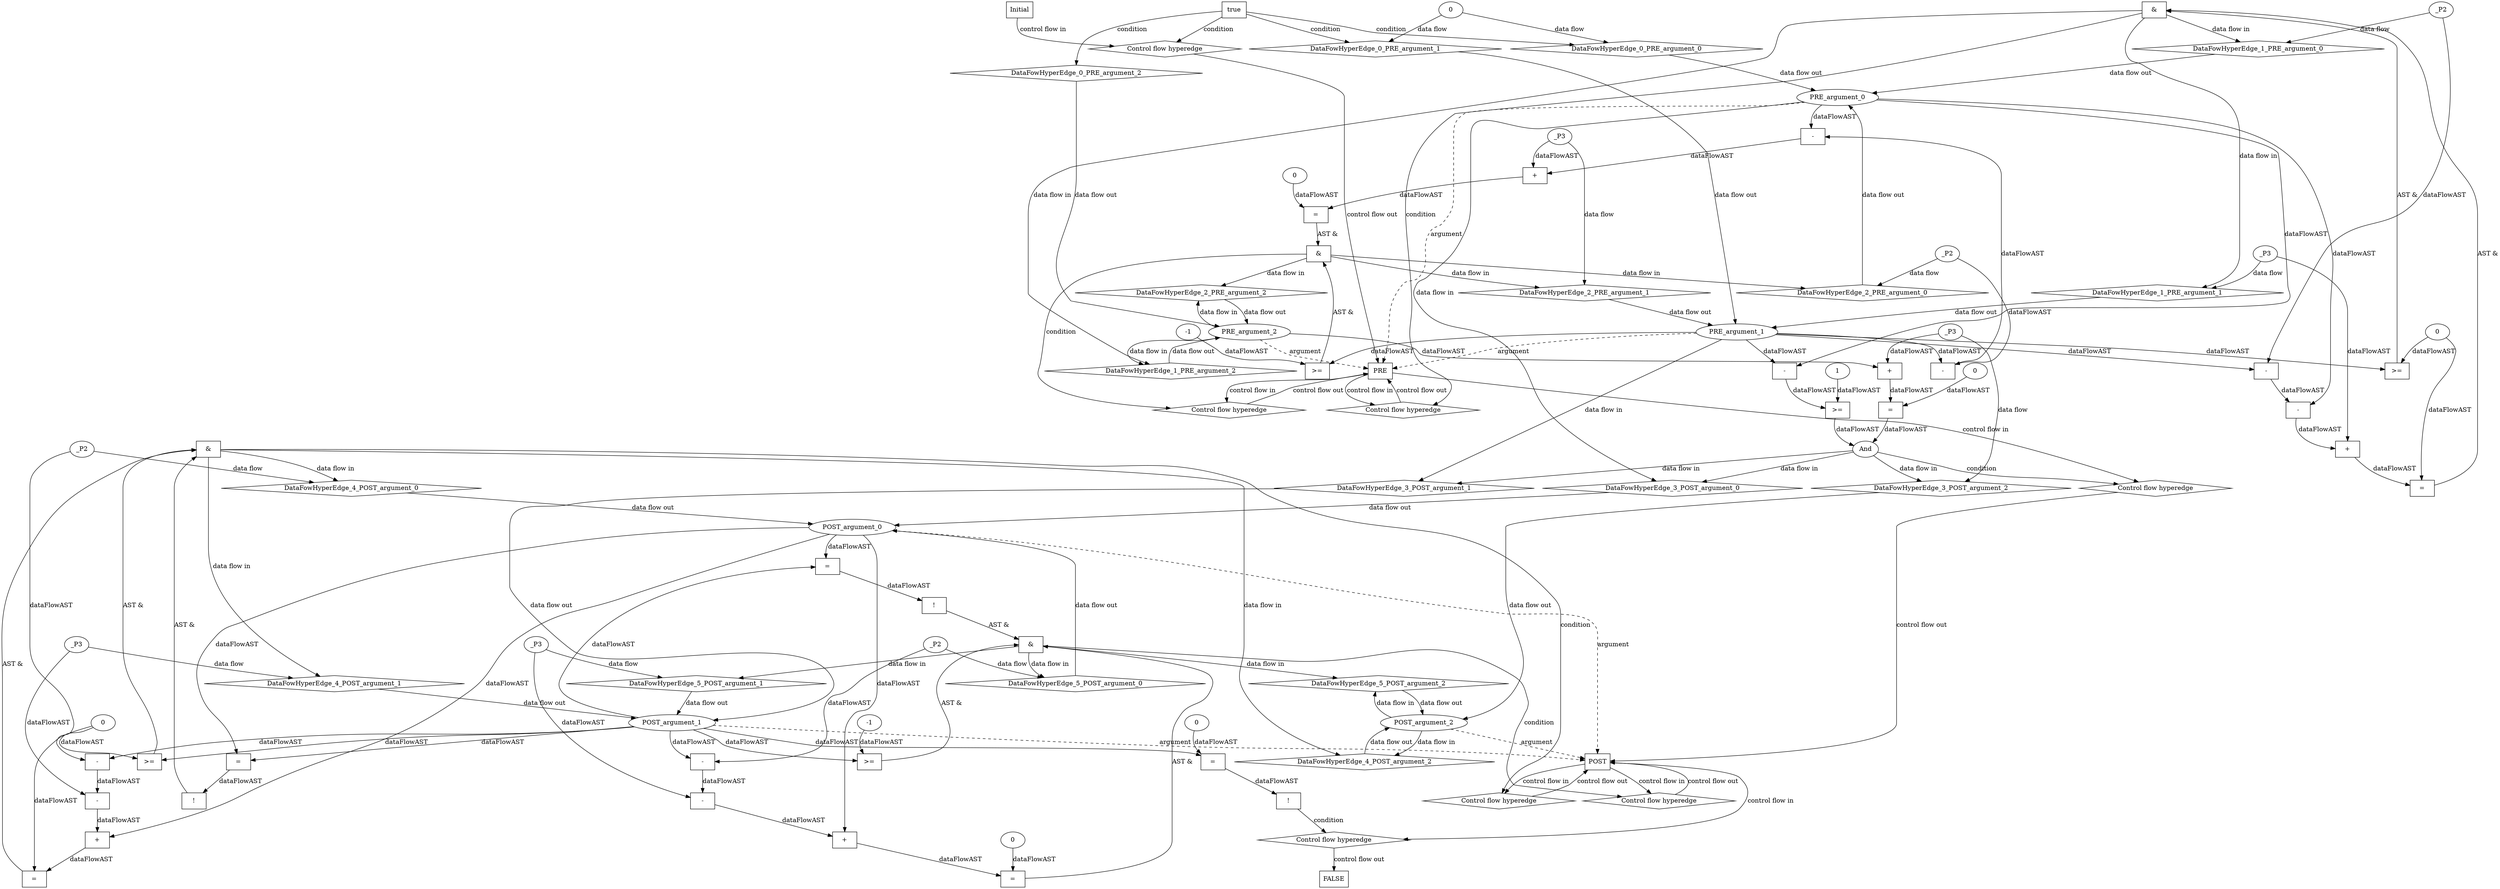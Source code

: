 digraph dag {
"POST" [label="POST" nodeName="POST" class=cfn  shape="rect"];
"PRE" [label="PRE" nodeName="PRE" class=cfn  shape="rect"];
FALSE [label="FALSE" nodeName=FALSE class=cfn  shape="rect"];
Initial [label="Initial" nodeName=Initial class=cfn  shape="rect"];
ControlFowHyperEdge_0 [label="Control flow hyperedge" nodeName=ControlFowHyperEdge_0 class=controlFlowHyperEdge shape="diamond"];
"Initial" -> ControlFowHyperEdge_0 [label="control flow in"]
ControlFowHyperEdge_0 -> "PRE" [label="control flow out"]
ControlFowHyperEdge_1 [label="Control flow hyperedge" nodeName=ControlFowHyperEdge_1 class=controlFlowHyperEdge shape="diamond"];
"PRE" -> ControlFowHyperEdge_1 [label="control flow in"]
ControlFowHyperEdge_1 -> "PRE" [label="control flow out"]
ControlFowHyperEdge_2 [label="Control flow hyperedge" nodeName=ControlFowHyperEdge_2 class=controlFlowHyperEdge shape="diamond"];
"PRE" -> ControlFowHyperEdge_2 [label="control flow in"]
ControlFowHyperEdge_2 -> "PRE" [label="control flow out"]
ControlFowHyperEdge_3 [label="Control flow hyperedge" nodeName=ControlFowHyperEdge_3 class=controlFlowHyperEdge shape="diamond"];
"PRE" -> ControlFowHyperEdge_3 [label="control flow in"]
ControlFowHyperEdge_3 -> "POST" [label="control flow out"]
ControlFowHyperEdge_4 [label="Control flow hyperedge" nodeName=ControlFowHyperEdge_4 class=controlFlowHyperEdge shape="diamond"];
"POST" -> ControlFowHyperEdge_4 [label="control flow in"]
ControlFowHyperEdge_4 -> "POST" [label="control flow out"]
ControlFowHyperEdge_5 [label="Control flow hyperedge" nodeName=ControlFowHyperEdge_5 class=controlFlowHyperEdge shape="diamond"];
"POST" -> ControlFowHyperEdge_5 [label="control flow in"]
ControlFowHyperEdge_5 -> "POST" [label="control flow out"]
ControlFowHyperEdge_6 [label="Control flow hyperedge" nodeName=ControlFowHyperEdge_6 class=controlFlowHyperEdge shape="diamond"];
"POST" -> ControlFowHyperEdge_6 [label="control flow in"]
ControlFowHyperEdge_6 -> "FALSE" [label="control flow out"]
"PRE_argument_0" [label="PRE_argument_0" nodeName=argument0 class=argument  head="PRE" shape="oval"];
"PRE_argument_0" -> "PRE"[label="argument" style="dashed"]
"PRE_argument_1" [label="PRE_argument_1" nodeName=argument1 class=argument  head="PRE" shape="oval"];
"PRE_argument_1" -> "PRE"[label="argument" style="dashed"]
"PRE_argument_2" [label="PRE_argument_2" nodeName=argument2 class=argument  head="PRE" shape="oval"];
"PRE_argument_2" -> "PRE"[label="argument" style="dashed"]
"POST_argument_0" [label="POST_argument_0" nodeName=argument0 class=argument  head="POST" shape="oval"];
"POST_argument_0" -> "POST"[label="argument" style="dashed"]
"POST_argument_1" [label="POST_argument_1" nodeName=argument1 class=argument  head="POST" shape="oval"];
"POST_argument_1" -> "POST"[label="argument" style="dashed"]
"POST_argument_2" [label="POST_argument_2" nodeName=argument2 class=argument  head="POST" shape="oval"];
"POST_argument_2" -> "POST"[label="argument" style="dashed"]

"true_0" [label="true" nodeName="true_0" class=true shape="rect"];
"true_0" -> "ControlFowHyperEdge_0" [label="condition"];
"xxxPRE___Initial_0xxxdataFlow_0_node_0" [label="0" nodeName="xxxPRE___Initial_0xxxdataFlow_0_node_0" class=Literal ];

"xxxPRE___Initial_0xxxdataFlow_0_node_0" -> "DataFowHyperEdge_0_PRE_argument_0" [label="data flow"];

"xxxPRE___Initial_0xxxdataFlow_0_node_0" -> "DataFowHyperEdge_0_PRE_argument_1" [label="data flow"];
"xxxPRE___PRE_1xxx_and" [label="&" nodeName="xxxPRE___PRE_1xxx_and" class=Operator shape="rect"];
"xxxPRE___PRE_1xxxguard_0_node_0" [label=">=" nodeName="xxxPRE___PRE_1xxxguard_0_node_0" class=Operator  shape="rect"];
"xxxPRE___PRE_1xxxguard_0_node_2" [label="0" nodeName="xxxPRE___PRE_1xxxguard_0_node_2" class=Literal ];
"PRE_argument_1" -> "xxxPRE___PRE_1xxxguard_0_node_0"[label="dataFlowAST"]
"xxxPRE___PRE_1xxxguard_0_node_2" -> "xxxPRE___PRE_1xxxguard_0_node_0"[label="dataFlowAST"]

"xxxPRE___PRE_1xxxguard_0_node_0" -> "xxxPRE___PRE_1xxx_and" [label="AST &"];
"xxxPRE___PRE_1xxxguard1_node_0" [label="=" nodeName="xxxPRE___PRE_1xxxguard1_node_0" class=Operator  shape="rect"];
"xxxPRE___PRE_1xxxguard1_node_1" [label="+" nodeName="xxxPRE___PRE_1xxxguard1_node_1" class= Operator shape="rect"];
"xxxPRE___PRE_1xxxguard1_node_3" [label="-" nodeName="xxxPRE___PRE_1xxxguard1_node_3" class= Operator shape="rect"];
"xxxPRE___PRE_1xxxguard1_node_4" [label="-" nodeName="xxxPRE___PRE_1xxxguard1_node_4" class= Operator shape="rect"];
"xxxPRE___PRE_1xxxguard1_node_1" -> "xxxPRE___PRE_1xxxguard1_node_0"[label="dataFlowAST"]
"xxxPRE___PRE_1xxxguard_0_node_2" -> "xxxPRE___PRE_1xxxguard1_node_0"[label="dataFlowAST"]
"xxxPRE___PRE_1xxxdataFlow1_node_0" -> "xxxPRE___PRE_1xxxguard1_node_1"[label="dataFlowAST"]
"xxxPRE___PRE_1xxxguard1_node_3" -> "xxxPRE___PRE_1xxxguard1_node_1"[label="dataFlowAST"]
"xxxPRE___PRE_1xxxguard1_node_4" -> "xxxPRE___PRE_1xxxguard1_node_3"[label="dataFlowAST"]
"PRE_argument_0" -> "xxxPRE___PRE_1xxxguard1_node_3"[label="dataFlowAST"]
"xxxPRE___PRE_1xxxdataFlow_0_node_0" -> "xxxPRE___PRE_1xxxguard1_node_4"[label="dataFlowAST"]
"PRE_argument_1" -> "xxxPRE___PRE_1xxxguard1_node_4"[label="dataFlowAST"]

"xxxPRE___PRE_1xxxguard1_node_0" -> "xxxPRE___PRE_1xxx_and" [label="AST &"];
"xxxPRE___PRE_1xxx_and" -> "ControlFowHyperEdge_1" [label="condition"];
"xxxPRE___PRE_1xxxdataFlow_0_node_0" [label="_P2" nodeName="xxxPRE___PRE_1xxxdataFlow_0_node_0" class=Constant ];

"xxxPRE___PRE_1xxxdataFlow_0_node_0" -> "DataFowHyperEdge_1_PRE_argument_0" [label="data flow"];
"xxxPRE___PRE_1xxxdataFlow1_node_0" [label="_P3" nodeName="xxxPRE___PRE_1xxxdataFlow1_node_0" class=Constant ];

"xxxPRE___PRE_1xxxdataFlow1_node_0" -> "DataFowHyperEdge_1_PRE_argument_1" [label="data flow"];
"xxxPRE___PRE_2xxx_and" [label="&" nodeName="xxxPRE___PRE_2xxx_and" class=Operator shape="rect"];
"xxxPRE___PRE_2xxxguard_0_node_0" [label=">=" nodeName="xxxPRE___PRE_2xxxguard_0_node_0" class=Operator  shape="rect"];
"xxxPRE___PRE_2xxxguard_0_node_1" [label="-1" nodeName="xxxPRE___PRE_2xxxguard_0_node_1" class=Literal ];
"xxxPRE___PRE_2xxxguard_0_node_1" -> "xxxPRE___PRE_2xxxguard_0_node_0"[label="dataFlowAST"]
"PRE_argument_1" -> "xxxPRE___PRE_2xxxguard_0_node_0"[label="dataFlowAST"]

"xxxPRE___PRE_2xxxguard_0_node_0" -> "xxxPRE___PRE_2xxx_and" [label="AST &"];
"xxxPRE___PRE_2xxxguard1_node_0" [label="=" nodeName="xxxPRE___PRE_2xxxguard1_node_0" class=Operator  shape="rect"];
"xxxPRE___PRE_2xxxguard1_node_1" [label="+" nodeName="xxxPRE___PRE_2xxxguard1_node_1" class= Operator shape="rect"];
"xxxPRE___PRE_2xxxguard1_node_3" [label="-" nodeName="xxxPRE___PRE_2xxxguard1_node_3" class= Operator shape="rect"];
"xxxPRE___PRE_2xxxguard1_node_4" [label="-" nodeName="xxxPRE___PRE_2xxxguard1_node_4" class= Operator shape="rect"];
"xxxPRE___PRE_2xxxguard1_node_8" [label="0" nodeName="xxxPRE___PRE_2xxxguard1_node_8" class=Literal ];
"xxxPRE___PRE_2xxxguard1_node_1" -> "xxxPRE___PRE_2xxxguard1_node_0"[label="dataFlowAST"]
"xxxPRE___PRE_2xxxguard1_node_8" -> "xxxPRE___PRE_2xxxguard1_node_0"[label="dataFlowAST"]
"xxxPRE___PRE_2xxxdataFlow1_node_0" -> "xxxPRE___PRE_2xxxguard1_node_1"[label="dataFlowAST"]
"xxxPRE___PRE_2xxxguard1_node_3" -> "xxxPRE___PRE_2xxxguard1_node_1"[label="dataFlowAST"]
"xxxPRE___PRE_2xxxguard1_node_4" -> "xxxPRE___PRE_2xxxguard1_node_3"[label="dataFlowAST"]
"PRE_argument_0" -> "xxxPRE___PRE_2xxxguard1_node_3"[label="dataFlowAST"]
"xxxPRE___PRE_2xxxdataFlow_0_node_0" -> "xxxPRE___PRE_2xxxguard1_node_4"[label="dataFlowAST"]
"PRE_argument_1" -> "xxxPRE___PRE_2xxxguard1_node_4"[label="dataFlowAST"]

"xxxPRE___PRE_2xxxguard1_node_0" -> "xxxPRE___PRE_2xxx_and" [label="AST &"];
"xxxPRE___PRE_2xxx_and" -> "ControlFowHyperEdge_2" [label="condition"];
"xxxPRE___PRE_2xxxdataFlow_0_node_0" [label="_P2" nodeName="xxxPRE___PRE_2xxxdataFlow_0_node_0" class=Constant ];

"xxxPRE___PRE_2xxxdataFlow_0_node_0" -> "DataFowHyperEdge_2_PRE_argument_0" [label="data flow"];
"xxxPRE___PRE_2xxxdataFlow1_node_0" [label="_P3" nodeName="xxxPRE___PRE_2xxxdataFlow1_node_0" class=Constant ];

"xxxPRE___PRE_2xxxdataFlow1_node_0" -> "DataFowHyperEdge_2_PRE_argument_1" [label="data flow"];
"xxxPOST___PRE_3xxxguard_0_node_0" [label="And" nodeName="xxxPOST___PRE_3xxxguard_0_node_0" class=Operator ];
"xxxPOST___PRE_3xxxguard_0_node_1" [label="=" nodeName="xxxPOST___PRE_3xxxguard_0_node_1" class=Operator  shape="rect"];
"xxxPOST___PRE_3xxxguard_0_node_2" [label="+" nodeName="xxxPOST___PRE_3xxxguard_0_node_2" class= Operator shape="rect"];
"xxxPOST___PRE_3xxxguard_0_node_5" [label="0" nodeName="xxxPOST___PRE_3xxxguard_0_node_5" class=Literal ];
"xxxPOST___PRE_3xxxguard_0_node_6" [label=">=" nodeName="xxxPOST___PRE_3xxxguard_0_node_6" class=Operator  shape="rect"];
"xxxPOST___PRE_3xxxguard_0_node_7" [label="-" nodeName="xxxPOST___PRE_3xxxguard_0_node_7" class= Operator shape="rect"];
"xxxPOST___PRE_3xxxguard_0_node_10" [label="1" nodeName="xxxPOST___PRE_3xxxguard_0_node_10" class=Literal ];
"xxxPOST___PRE_3xxxguard_0_node_1" -> "xxxPOST___PRE_3xxxguard_0_node_0"[label="dataFlowAST"]
"xxxPOST___PRE_3xxxguard_0_node_6" -> "xxxPOST___PRE_3xxxguard_0_node_0"[label="dataFlowAST"]
"xxxPOST___PRE_3xxxguard_0_node_2" -> "xxxPOST___PRE_3xxxguard_0_node_1"[label="dataFlowAST"]
"xxxPOST___PRE_3xxxguard_0_node_5" -> "xxxPOST___PRE_3xxxguard_0_node_1"[label="dataFlowAST"]
"xxxPOST___PRE_3xxxdataFlow_0_node_0" -> "xxxPOST___PRE_3xxxguard_0_node_2"[label="dataFlowAST"]
"PRE_argument_2" -> "xxxPOST___PRE_3xxxguard_0_node_2"[label="dataFlowAST"]
"xxxPOST___PRE_3xxxguard_0_node_7" -> "xxxPOST___PRE_3xxxguard_0_node_6"[label="dataFlowAST"]
"xxxPOST___PRE_3xxxguard_0_node_10" -> "xxxPOST___PRE_3xxxguard_0_node_6"[label="dataFlowAST"]
"PRE_argument_1" -> "xxxPOST___PRE_3xxxguard_0_node_7"[label="dataFlowAST"]
"PRE_argument_0" -> "xxxPOST___PRE_3xxxguard_0_node_7"[label="dataFlowAST"]

"xxxPOST___PRE_3xxxguard_0_node_0" -> "ControlFowHyperEdge_3" [label="condition"];
"xxxPOST___PRE_3xxxdataFlow_0_node_0" [label="_P3" nodeName="xxxPOST___PRE_3xxxdataFlow_0_node_0" class=Constant ];

"xxxPOST___PRE_3xxxdataFlow_0_node_0" -> "DataFowHyperEdge_3_POST_argument_2" [label="data flow"];
"xxxPOST___POST_4xxx_and" [label="&" nodeName="xxxPOST___POST_4xxx_and" class=Operator shape="rect"];
"xxxPOST___POST_4xxxguard_0_node_0" [label="!" nodeName="xxxPOST___POST_4xxxguard_0_node_0" class=Operator shape="rect"];
"xxxPOST___POST_4xxxguard_0_node_1" [label="=" nodeName="xxxPOST___POST_4xxxguard_0_node_1" class=Operator  shape="rect"];
"xxxPOST___POST_4xxxguard_0_node_1" -> "xxxPOST___POST_4xxxguard_0_node_0"[label="dataFlowAST"]
"POST_argument_0" -> "xxxPOST___POST_4xxxguard_0_node_1"[label="dataFlowAST"]
"POST_argument_1" -> "xxxPOST___POST_4xxxguard_0_node_1"[label="dataFlowAST"]

"xxxPOST___POST_4xxxguard_0_node_0" -> "xxxPOST___POST_4xxx_and" [label="AST &"];
"xxxPOST___POST_4xxxguard1_node_0" [label=">=" nodeName="xxxPOST___POST_4xxxguard1_node_0" class=Operator  shape="rect"];
"xxxPOST___POST_4xxxguard1_node_2" [label="0" nodeName="xxxPOST___POST_4xxxguard1_node_2" class=Literal ];
"POST_argument_1" -> "xxxPOST___POST_4xxxguard1_node_0"[label="dataFlowAST"]
"xxxPOST___POST_4xxxguard1_node_2" -> "xxxPOST___POST_4xxxguard1_node_0"[label="dataFlowAST"]

"xxxPOST___POST_4xxxguard1_node_0" -> "xxxPOST___POST_4xxx_and" [label="AST &"];
"xxxPOST___POST_4xxxguard2_node_0" [label="=" nodeName="xxxPOST___POST_4xxxguard2_node_0" class=Operator  shape="rect"];
"xxxPOST___POST_4xxxguard2_node_1" [label="+" nodeName="xxxPOST___POST_4xxxguard2_node_1" class= Operator shape="rect"];
"xxxPOST___POST_4xxxguard2_node_3" [label="-" nodeName="xxxPOST___POST_4xxxguard2_node_3" class= Operator shape="rect"];
"xxxPOST___POST_4xxxguard2_node_4" [label="-" nodeName="xxxPOST___POST_4xxxguard2_node_4" class= Operator shape="rect"];
"xxxPOST___POST_4xxxguard2_node_1" -> "xxxPOST___POST_4xxxguard2_node_0"[label="dataFlowAST"]
"xxxPOST___POST_4xxxguard1_node_2" -> "xxxPOST___POST_4xxxguard2_node_0"[label="dataFlowAST"]
"POST_argument_0" -> "xxxPOST___POST_4xxxguard2_node_1"[label="dataFlowAST"]
"xxxPOST___POST_4xxxguard2_node_3" -> "xxxPOST___POST_4xxxguard2_node_1"[label="dataFlowAST"]
"xxxPOST___POST_4xxxguard2_node_4" -> "xxxPOST___POST_4xxxguard2_node_3"[label="dataFlowAST"]
"xxxPOST___POST_4xxxdataFlow1_node_0" -> "xxxPOST___POST_4xxxguard2_node_3"[label="dataFlowAST"]
"POST_argument_1" -> "xxxPOST___POST_4xxxguard2_node_4"[label="dataFlowAST"]
"xxxPOST___POST_4xxxdataFlow_0_node_0" -> "xxxPOST___POST_4xxxguard2_node_4"[label="dataFlowAST"]

"xxxPOST___POST_4xxxguard2_node_0" -> "xxxPOST___POST_4xxx_and" [label="AST &"];
"xxxPOST___POST_4xxx_and" -> "ControlFowHyperEdge_4" [label="condition"];
"xxxPOST___POST_4xxxdataFlow_0_node_0" [label="_P2" nodeName="xxxPOST___POST_4xxxdataFlow_0_node_0" class=Constant ];

"xxxPOST___POST_4xxxdataFlow_0_node_0" -> "DataFowHyperEdge_4_POST_argument_0" [label="data flow"];
"xxxPOST___POST_4xxxdataFlow1_node_0" [label="_P3" nodeName="xxxPOST___POST_4xxxdataFlow1_node_0" class=Constant ];

"xxxPOST___POST_4xxxdataFlow1_node_0" -> "DataFowHyperEdge_4_POST_argument_1" [label="data flow"];
"xxxPOST___POST_5xxx_and" [label="&" nodeName="xxxPOST___POST_5xxx_and" class=Operator shape="rect"];
"xxxPOST___POST_5xxxguard_0_node_0" [label="!" nodeName="xxxPOST___POST_5xxxguard_0_node_0" class=Operator shape="rect"];
"xxxPOST___POST_5xxxguard_0_node_1" [label="=" nodeName="xxxPOST___POST_5xxxguard_0_node_1" class=Operator  shape="rect"];
"xxxPOST___POST_5xxxguard_0_node_1" -> "xxxPOST___POST_5xxxguard_0_node_0"[label="dataFlowAST"]
"POST_argument_0" -> "xxxPOST___POST_5xxxguard_0_node_1"[label="dataFlowAST"]
"POST_argument_1" -> "xxxPOST___POST_5xxxguard_0_node_1"[label="dataFlowAST"]

"xxxPOST___POST_5xxxguard_0_node_0" -> "xxxPOST___POST_5xxx_and" [label="AST &"];
"xxxPOST___POST_5xxxguard1_node_0" [label=">=" nodeName="xxxPOST___POST_5xxxguard1_node_0" class=Operator  shape="rect"];
"xxxPOST___POST_5xxxguard1_node_1" [label="-1" nodeName="xxxPOST___POST_5xxxguard1_node_1" class=Literal ];
"xxxPOST___POST_5xxxguard1_node_1" -> "xxxPOST___POST_5xxxguard1_node_0"[label="dataFlowAST"]
"POST_argument_1" -> "xxxPOST___POST_5xxxguard1_node_0"[label="dataFlowAST"]

"xxxPOST___POST_5xxxguard1_node_0" -> "xxxPOST___POST_5xxx_and" [label="AST &"];
"xxxPOST___POST_5xxxguard2_node_0" [label="=" nodeName="xxxPOST___POST_5xxxguard2_node_0" class=Operator  shape="rect"];
"xxxPOST___POST_5xxxguard2_node_1" [label="+" nodeName="xxxPOST___POST_5xxxguard2_node_1" class= Operator shape="rect"];
"xxxPOST___POST_5xxxguard2_node_3" [label="-" nodeName="xxxPOST___POST_5xxxguard2_node_3" class= Operator shape="rect"];
"xxxPOST___POST_5xxxguard2_node_4" [label="-" nodeName="xxxPOST___POST_5xxxguard2_node_4" class= Operator shape="rect"];
"xxxPOST___POST_5xxxguard2_node_8" [label="0" nodeName="xxxPOST___POST_5xxxguard2_node_8" class=Literal ];
"xxxPOST___POST_5xxxguard2_node_1" -> "xxxPOST___POST_5xxxguard2_node_0"[label="dataFlowAST"]
"xxxPOST___POST_5xxxguard2_node_8" -> "xxxPOST___POST_5xxxguard2_node_0"[label="dataFlowAST"]
"POST_argument_0" -> "xxxPOST___POST_5xxxguard2_node_1"[label="dataFlowAST"]
"xxxPOST___POST_5xxxguard2_node_3" -> "xxxPOST___POST_5xxxguard2_node_1"[label="dataFlowAST"]
"xxxPOST___POST_5xxxguard2_node_4" -> "xxxPOST___POST_5xxxguard2_node_3"[label="dataFlowAST"]
"xxxPOST___POST_5xxxdataFlow1_node_0" -> "xxxPOST___POST_5xxxguard2_node_3"[label="dataFlowAST"]
"POST_argument_1" -> "xxxPOST___POST_5xxxguard2_node_4"[label="dataFlowAST"]
"xxxPOST___POST_5xxxdataFlow_0_node_0" -> "xxxPOST___POST_5xxxguard2_node_4"[label="dataFlowAST"]

"xxxPOST___POST_5xxxguard2_node_0" -> "xxxPOST___POST_5xxx_and" [label="AST &"];
"xxxPOST___POST_5xxx_and" -> "ControlFowHyperEdge_5" [label="condition"];
"xxxPOST___POST_5xxxdataFlow_0_node_0" [label="_P2" nodeName="xxxPOST___POST_5xxxdataFlow_0_node_0" class=Constant ];

"xxxPOST___POST_5xxxdataFlow_0_node_0" -> "DataFowHyperEdge_5_POST_argument_0" [label="data flow"];
"xxxPOST___POST_5xxxdataFlow1_node_0" [label="_P3" nodeName="xxxPOST___POST_5xxxdataFlow1_node_0" class=Constant ];

"xxxPOST___POST_5xxxdataFlow1_node_0" -> "DataFowHyperEdge_5_POST_argument_1" [label="data flow"];
"xxxFALSE___POST_6xxxguard_0_node_0" [label="!" nodeName="xxxFALSE___POST_6xxxguard_0_node_0" class=Operator shape="rect"];
"xxxFALSE___POST_6xxxguard_0_node_1" [label="=" nodeName="xxxFALSE___POST_6xxxguard_0_node_1" class=Operator  shape="rect"];
"xxxFALSE___POST_6xxxguard_0_node_3" [label="0" nodeName="xxxFALSE___POST_6xxxguard_0_node_3" class=Literal ];
"xxxFALSE___POST_6xxxguard_0_node_1" -> "xxxFALSE___POST_6xxxguard_0_node_0"[label="dataFlowAST"]
"POST_argument_1" -> "xxxFALSE___POST_6xxxguard_0_node_1"[label="dataFlowAST"]
"xxxFALSE___POST_6xxxguard_0_node_3" -> "xxxFALSE___POST_6xxxguard_0_node_1"[label="dataFlowAST"]

"xxxFALSE___POST_6xxxguard_0_node_0" -> "ControlFowHyperEdge_6" [label="condition"];
"DataFowHyperEdge_0_PRE_argument_0" [label="DataFowHyperEdge_0_PRE_argument_0" nodeName="DataFowHyperEdge_0_PRE_argument_0" class=DataFlowHyperedge shape="diamond"];
"DataFowHyperEdge_0_PRE_argument_0" -> "PRE_argument_0"[label="data flow out"]
"true_0" -> "DataFowHyperEdge_0_PRE_argument_0" [label="condition"];
"DataFowHyperEdge_0_PRE_argument_1" [label="DataFowHyperEdge_0_PRE_argument_1" nodeName="DataFowHyperEdge_0_PRE_argument_1" class=DataFlowHyperedge shape="diamond"];
"DataFowHyperEdge_0_PRE_argument_1" -> "PRE_argument_1"[label="data flow out"]
"true_0" -> "DataFowHyperEdge_0_PRE_argument_1" [label="condition"];
"DataFowHyperEdge_0_PRE_argument_2" [label="DataFowHyperEdge_0_PRE_argument_2" nodeName="DataFowHyperEdge_0_PRE_argument_2" class=DataFlowHyperedge shape="diamond"];
"DataFowHyperEdge_0_PRE_argument_2" -> "PRE_argument_2"[label="data flow out"]
"true_0" -> "DataFowHyperEdge_0_PRE_argument_2" [label="condition"];
"DataFowHyperEdge_1_PRE_argument_0" [label="DataFowHyperEdge_1_PRE_argument_0" nodeName="DataFowHyperEdge_1_PRE_argument_0" class=DataFlowHyperedge shape="diamond"];
"DataFowHyperEdge_1_PRE_argument_0" -> "PRE_argument_0"[label="data flow out"]
"xxxPRE___PRE_1xxx_and" -> "DataFowHyperEdge_1_PRE_argument_0"[label="data flow in"]
"DataFowHyperEdge_1_PRE_argument_1" [label="DataFowHyperEdge_1_PRE_argument_1" nodeName="DataFowHyperEdge_1_PRE_argument_1" class=DataFlowHyperedge shape="diamond"];
"DataFowHyperEdge_1_PRE_argument_1" -> "PRE_argument_1"[label="data flow out"]
"xxxPRE___PRE_1xxx_and" -> "DataFowHyperEdge_1_PRE_argument_1"[label="data flow in"]
"DataFowHyperEdge_1_PRE_argument_2" [label="DataFowHyperEdge_1_PRE_argument_2" nodeName="DataFowHyperEdge_1_PRE_argument_2" class=DataFlowHyperedge shape="diamond"];
"DataFowHyperEdge_1_PRE_argument_2" -> "PRE_argument_2"[label="data flow out"]
"xxxPRE___PRE_1xxx_and" -> "DataFowHyperEdge_1_PRE_argument_2"[label="data flow in"]
"DataFowHyperEdge_2_PRE_argument_0" [label="DataFowHyperEdge_2_PRE_argument_0" nodeName="DataFowHyperEdge_2_PRE_argument_0" class=DataFlowHyperedge shape="diamond"];
"DataFowHyperEdge_2_PRE_argument_0" -> "PRE_argument_0"[label="data flow out"]
"xxxPRE___PRE_2xxx_and" -> "DataFowHyperEdge_2_PRE_argument_0"[label="data flow in"]
"DataFowHyperEdge_2_PRE_argument_1" [label="DataFowHyperEdge_2_PRE_argument_1" nodeName="DataFowHyperEdge_2_PRE_argument_1" class=DataFlowHyperedge shape="diamond"];
"DataFowHyperEdge_2_PRE_argument_1" -> "PRE_argument_1"[label="data flow out"]
"xxxPRE___PRE_2xxx_and" -> "DataFowHyperEdge_2_PRE_argument_1"[label="data flow in"]
"DataFowHyperEdge_2_PRE_argument_2" [label="DataFowHyperEdge_2_PRE_argument_2" nodeName="DataFowHyperEdge_2_PRE_argument_2" class=DataFlowHyperedge shape="diamond"];
"DataFowHyperEdge_2_PRE_argument_2" -> "PRE_argument_2"[label="data flow out"]
"xxxPRE___PRE_2xxx_and" -> "DataFowHyperEdge_2_PRE_argument_2"[label="data flow in"]
"DataFowHyperEdge_3_POST_argument_0" [label="DataFowHyperEdge_3_POST_argument_0" nodeName="DataFowHyperEdge_3_POST_argument_0" class=DataFlowHyperedge shape="diamond"];
"DataFowHyperEdge_3_POST_argument_0" -> "POST_argument_0"[label="data flow out"]
"xxxPOST___PRE_3xxxguard_0_node_0" -> "DataFowHyperEdge_3_POST_argument_0"[label="data flow in"]
"DataFowHyperEdge_3_POST_argument_1" [label="DataFowHyperEdge_3_POST_argument_1" nodeName="DataFowHyperEdge_3_POST_argument_1" class=DataFlowHyperedge shape="diamond"];
"DataFowHyperEdge_3_POST_argument_1" -> "POST_argument_1"[label="data flow out"]
"xxxPOST___PRE_3xxxguard_0_node_0" -> "DataFowHyperEdge_3_POST_argument_1"[label="data flow in"]
"DataFowHyperEdge_3_POST_argument_2" [label="DataFowHyperEdge_3_POST_argument_2" nodeName="DataFowHyperEdge_3_POST_argument_2" class=DataFlowHyperedge shape="diamond"];
"DataFowHyperEdge_3_POST_argument_2" -> "POST_argument_2"[label="data flow out"]
"xxxPOST___PRE_3xxxguard_0_node_0" -> "DataFowHyperEdge_3_POST_argument_2"[label="data flow in"]
"DataFowHyperEdge_4_POST_argument_0" [label="DataFowHyperEdge_4_POST_argument_0" nodeName="DataFowHyperEdge_4_POST_argument_0" class=DataFlowHyperedge shape="diamond"];
"DataFowHyperEdge_4_POST_argument_0" -> "POST_argument_0"[label="data flow out"]
"xxxPOST___POST_4xxx_and" -> "DataFowHyperEdge_4_POST_argument_0"[label="data flow in"]
"DataFowHyperEdge_4_POST_argument_1" [label="DataFowHyperEdge_4_POST_argument_1" nodeName="DataFowHyperEdge_4_POST_argument_1" class=DataFlowHyperedge shape="diamond"];
"DataFowHyperEdge_4_POST_argument_1" -> "POST_argument_1"[label="data flow out"]
"xxxPOST___POST_4xxx_and" -> "DataFowHyperEdge_4_POST_argument_1"[label="data flow in"]
"DataFowHyperEdge_4_POST_argument_2" [label="DataFowHyperEdge_4_POST_argument_2" nodeName="DataFowHyperEdge_4_POST_argument_2" class=DataFlowHyperedge shape="diamond"];
"DataFowHyperEdge_4_POST_argument_2" -> "POST_argument_2"[label="data flow out"]
"xxxPOST___POST_4xxx_and" -> "DataFowHyperEdge_4_POST_argument_2"[label="data flow in"]
"DataFowHyperEdge_5_POST_argument_0" [label="DataFowHyperEdge_5_POST_argument_0" nodeName="DataFowHyperEdge_5_POST_argument_0" class=DataFlowHyperedge shape="diamond"];
"DataFowHyperEdge_5_POST_argument_0" -> "POST_argument_0"[label="data flow out"]
"xxxPOST___POST_5xxx_and" -> "DataFowHyperEdge_5_POST_argument_0"[label="data flow in"]
"DataFowHyperEdge_5_POST_argument_1" [label="DataFowHyperEdge_5_POST_argument_1" nodeName="DataFowHyperEdge_5_POST_argument_1" class=DataFlowHyperedge shape="diamond"];
"DataFowHyperEdge_5_POST_argument_1" -> "POST_argument_1"[label="data flow out"]
"xxxPOST___POST_5xxx_and" -> "DataFowHyperEdge_5_POST_argument_1"[label="data flow in"]
"DataFowHyperEdge_5_POST_argument_2" [label="DataFowHyperEdge_5_POST_argument_2" nodeName="DataFowHyperEdge_5_POST_argument_2" class=DataFlowHyperedge shape="diamond"];
"DataFowHyperEdge_5_POST_argument_2" -> "POST_argument_2"[label="data flow out"]
"xxxPOST___POST_5xxx_and" -> "DataFowHyperEdge_5_POST_argument_2"[label="data flow in"]
"PRE_argument_2" -> "DataFowHyperEdge_1_PRE_argument_2"[label="data flow in"]
"PRE_argument_2" -> "DataFowHyperEdge_2_PRE_argument_2"[label="data flow in"]
"PRE_argument_0" -> "DataFowHyperEdge_3_POST_argument_0"[label="data flow in"]
"PRE_argument_1" -> "DataFowHyperEdge_3_POST_argument_1"[label="data flow in"]
"POST_argument_2" -> "DataFowHyperEdge_4_POST_argument_2"[label="data flow in"]
"POST_argument_2" -> "DataFowHyperEdge_5_POST_argument_2"[label="data flow in"]




}
